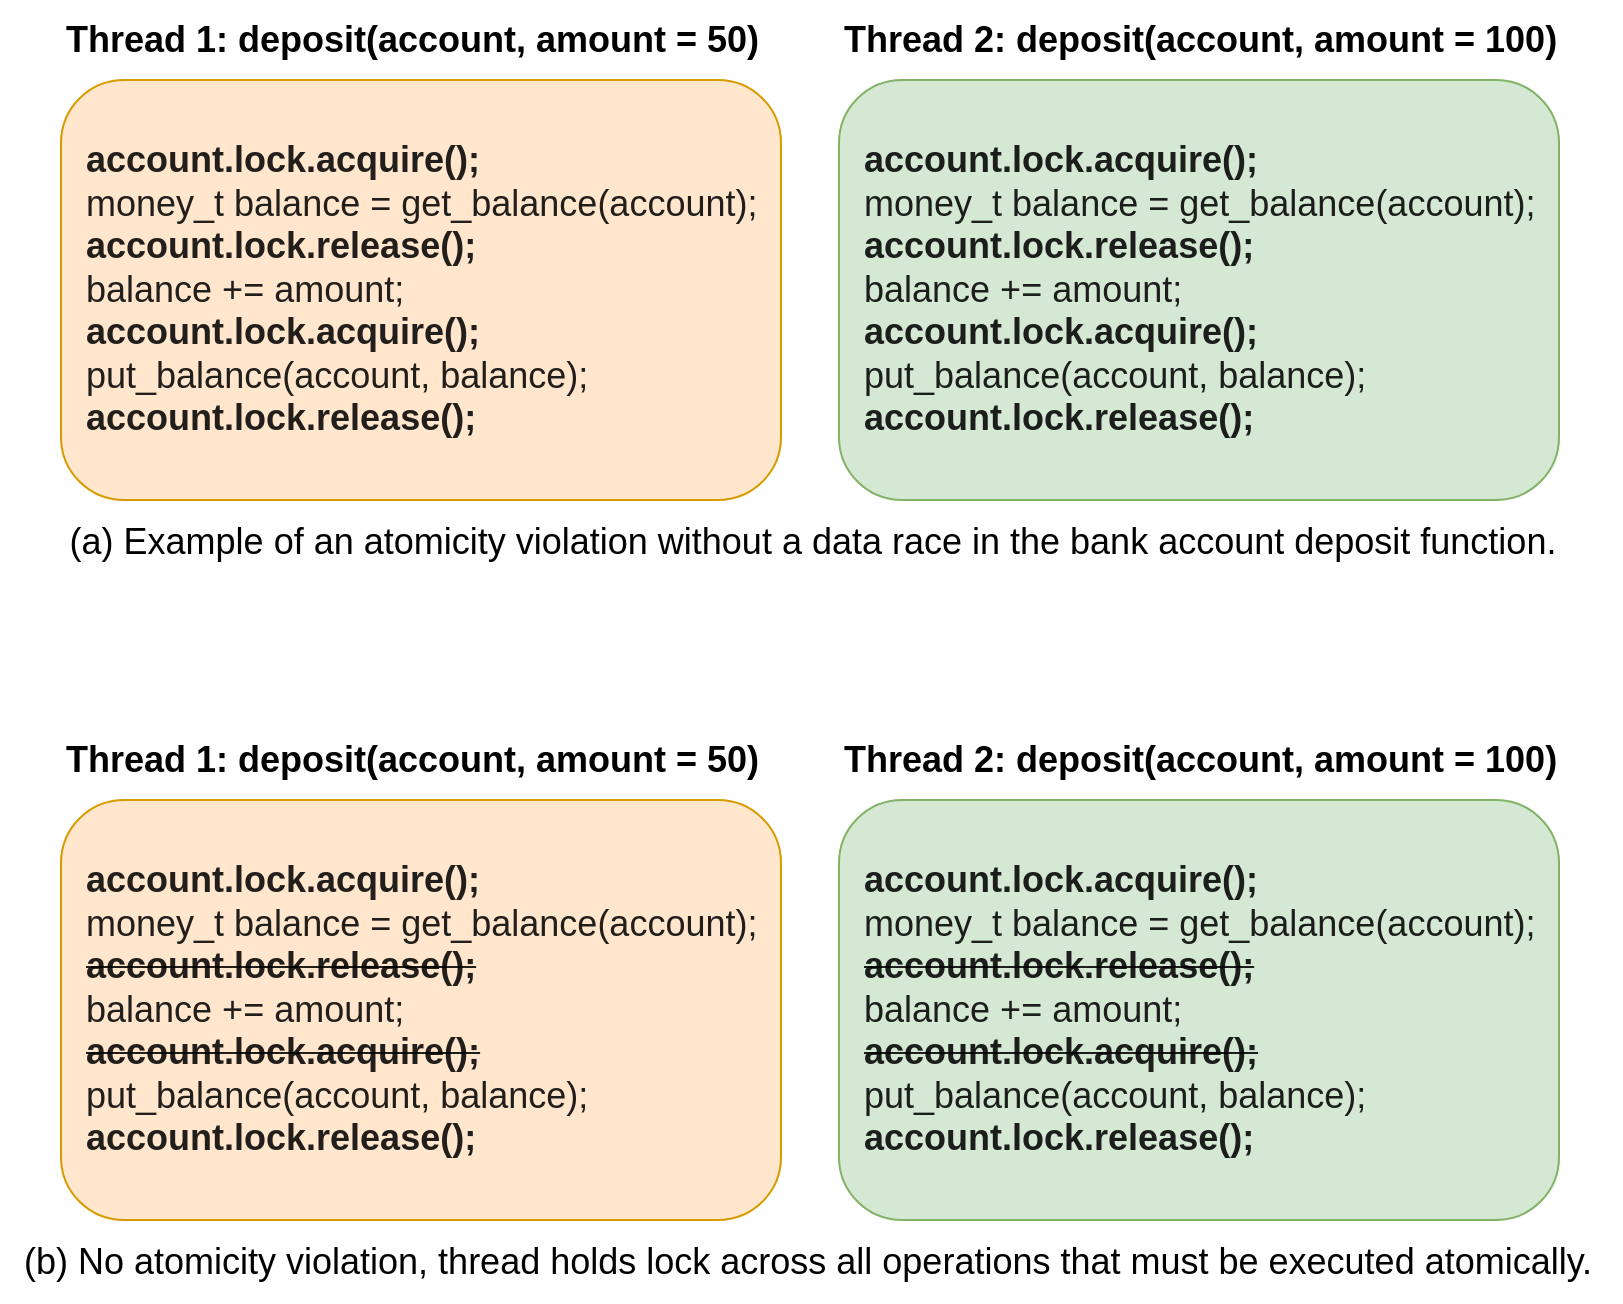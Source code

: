 <mxfile version="20.8.10" type="device"><diagram name="Page-1" id="JeoOWCyOCa7Mguu8PaI7"><mxGraphModel dx="985" dy="728" grid="1" gridSize="10" guides="1" tooltips="1" connect="1" arrows="1" fold="1" page="1" pageScale="1" pageWidth="850" pageHeight="1100" math="0" shadow="0"><root><mxCell id="0"/><mxCell id="1" parent="0"/><mxCell id="iGPy_ZHtx2jETLUPUmeI-13" value="(a) Example of an atomicity violation without a data race in the bank account deposit function." style="text;html=1;align=center;verticalAlign=middle;resizable=0;points=[];autosize=1;strokeColor=none;fillColor=none;fontSize=18;" parent="1" vertex="1"><mxGeometry x="34.5" y="251" width="770" height="40" as="geometry"/></mxCell><mxCell id="iGPy_ZHtx2jETLUPUmeI-36" value="" style="group" parent="1" vertex="1" connectable="0"><mxGeometry x="44.5" width="750" height="250" as="geometry"/></mxCell><mxCell id="iGPy_ZHtx2jETLUPUmeI-8" value="Thread 1: deposit(account, amount = 50)" style="text;strokeColor=none;fillColor=none;html=1;fontSize=18;fontStyle=1;verticalAlign=middle;align=left;" parent="iGPy_ZHtx2jETLUPUmeI-36" vertex="1"><mxGeometry width="350" height="40" as="geometry"/></mxCell><mxCell id="iGPy_ZHtx2jETLUPUmeI-10" value="Thread 2: deposit(account, amount = 100)" style="text;strokeColor=none;fillColor=none;html=1;fontSize=18;fontStyle=1;verticalAlign=middle;align=left;" parent="iGPy_ZHtx2jETLUPUmeI-36" vertex="1"><mxGeometry x="389" width="361" height="40" as="geometry"/></mxCell><mxCell id="iGPy_ZHtx2jETLUPUmeI-4" value="&lt;pre style=&quot;box-sizing: unset; font-family: var(--jp-code-font-family); line-height: var(--jp-code-line-height); color: rgba(0, 0, 0, 0.87); border: none; margin-top: 0px; margin-bottom: 0px; padding: 0px; background-color: var(--jp-layout-color0); overflow: auto; word-break: break-all; overflow-wrap: break-word;&quot;&gt;&lt;code style=&quot;box-sizing: unset; font-family: var(--jp-code-font-family); line-height: var(--jp-code-line-height); border: 0px; background-color: var(--jp-layout-color0); color: var(--jp-content-font-color1); padding: 0px;&quot;&gt;&lt;font style=&quot;font-size: 18px;&quot;&gt;&lt;b&gt;account.lock.acquire();&lt;/b&gt;&lt;/font&gt;&lt;/code&gt;&lt;/pre&gt;&lt;pre style=&quot;box-sizing: unset; font-family: var(--jp-code-font-family); line-height: var(--jp-code-line-height); color: rgba(0, 0, 0, 0.87); border: none; margin-top: 0px; margin-bottom: 0px; padding: 0px; background-color: var(--jp-layout-color0); overflow: auto; word-break: break-all; overflow-wrap: break-word;&quot;&gt;&lt;code style=&quot;box-sizing: unset; font-family: var(--jp-code-font-family); line-height: var(--jp-code-line-height); border: 0px; background-color: var(--jp-layout-color0); color: var(--jp-content-font-color1); padding: 0px;&quot;&gt;&lt;font style=&quot;font-size: 18px;&quot;&gt;money_t balance = get_balance(account);&lt;/font&gt;&lt;/code&gt;&lt;/pre&gt;&lt;pre style=&quot;box-sizing: unset; font-family: var(--jp-code-font-family); line-height: var(--jp-code-line-height); color: rgba(0, 0, 0, 0.87); border: none; margin-top: 0px; margin-bottom: 0px; padding: 0px; background-color: var(--jp-layout-color0); overflow: auto; word-break: break-all; overflow-wrap: break-word;&quot;&gt;&lt;code style=&quot;box-sizing: unset; font-family: var(--jp-code-font-family); line-height: var(--jp-code-line-height); border: 0px; background-color: var(--jp-layout-color0); color: var(--jp-content-font-color1); padding: 0px;&quot;&gt;&lt;font style=&quot;font-size: 18px;&quot;&gt;&lt;b&gt;account.lock.release();&lt;/b&gt;&lt;/font&gt;&lt;/code&gt;&lt;/pre&gt;&lt;pre style=&quot;box-sizing: unset; font-family: var(--jp-code-font-family); line-height: var(--jp-code-line-height); color: rgba(0, 0, 0, 0.87); border: none; margin-top: 0px; margin-bottom: 0px; padding: 0px; background-color: var(--jp-layout-color0); overflow: auto; word-break: break-all; overflow-wrap: break-word;&quot;&gt;&lt;code style=&quot;box-sizing: unset; font-family: var(--jp-code-font-family); line-height: var(--jp-code-line-height); border: 0px; background-color: var(--jp-layout-color0); color: var(--jp-content-font-color1); padding: 0px;&quot;&gt;&lt;font style=&quot;font-size: 18px;&quot;&gt;balance += amount;&lt;br&gt;&lt;b&gt;account.lock.acquire();&lt;br&gt;&lt;/b&gt;&lt;/font&gt;&lt;/code&gt;&lt;/pre&gt;&lt;pre style=&quot;box-sizing: unset; font-family: var(--jp-code-font-family); line-height: var(--jp-code-line-height); color: rgba(0, 0, 0, 0.87); border: none; margin-top: 0px; margin-bottom: 0px; padding: 0px; background-color: var(--jp-layout-color0); overflow: auto; word-break: break-all; overflow-wrap: break-word;&quot;&gt;&lt;code style=&quot;box-sizing: unset; font-family: var(--jp-code-font-family); line-height: var(--jp-code-line-height); border: 0px; background-color: var(--jp-layout-color0); color: var(--jp-content-font-color1); padding: 0px;&quot;&gt;&lt;font style=&quot;font-size: 18px;&quot;&gt;put_balance(account, balance);&lt;/font&gt;&lt;/code&gt;&lt;/pre&gt;&lt;pre style=&quot;box-sizing: unset; font-family: var(--jp-code-font-family); line-height: var(--jp-code-line-height); color: rgba(0, 0, 0, 0.87); border: none; margin-top: 0px; margin-bottom: 0px; padding: 0px; background-color: var(--jp-layout-color0); overflow: auto; word-break: break-all; overflow-wrap: break-word;&quot;&gt;&lt;code style=&quot;box-sizing: unset; font-family: var(--jp-code-font-family); line-height: var(--jp-code-line-height); border: 0px; background-color: var(--jp-layout-color0); color: var(--jp-content-font-color1); padding: 0px;&quot;&gt;&lt;font style=&quot;font-size: 18px;&quot;&gt;&lt;b&gt;account.lock.release();&lt;/b&gt;&lt;/font&gt;&lt;/code&gt;&lt;/pre&gt;" style="rounded=1;whiteSpace=wrap;html=1;fillColor=#ffe6cc;strokeColor=#d79b00;align=left;spacingLeft=10;" parent="iGPy_ZHtx2jETLUPUmeI-36" vertex="1"><mxGeometry y="40" width="360" height="210" as="geometry"/></mxCell><mxCell id="iGPy_ZHtx2jETLUPUmeI-7" value="&lt;pre style=&quot;border: none; background-color: var(--jp-layout-color0); box-sizing: unset; font-family: var(--jp-code-font-family); line-height: var(--jp-code-line-height); color: rgba(0, 0, 0, 0.87); margin-top: 0px; margin-bottom: 0px; padding: 0px; overflow: auto; word-break: break-all; overflow-wrap: break-word;&quot;&gt;&lt;code style=&quot;border: 0px; box-sizing: unset; font-family: var(--jp-code-font-family); line-height: var(--jp-code-line-height); background-color: var(--jp-layout-color0); color: var(--jp-content-font-color1); padding: 0px;&quot;&gt;&lt;font style=&quot;border-color: var(--border-color); font-size: 18px;&quot;&gt;&lt;b&gt;account.lock.acquire();&lt;/b&gt;&lt;/font&gt;&lt;/code&gt;&lt;/pre&gt;&lt;pre style=&quot;box-sizing: unset; font-family: var(--jp-code-font-family); line-height: var(--jp-code-line-height); color: rgba(0, 0, 0, 0.87); border: none; margin-top: 0px; margin-bottom: 0px; padding: 0px; background-color: var(--jp-layout-color0); overflow: auto; word-break: break-all; overflow-wrap: break-word;&quot;&gt;&lt;code style=&quot;box-sizing: unset; font-family: var(--jp-code-font-family); line-height: var(--jp-code-line-height); border: 0px; background-color: var(--jp-layout-color0); color: var(--jp-content-font-color1); padding: 0px;&quot;&gt;&lt;font style=&quot;font-size: 18px;&quot;&gt;money_t balance = get_balance(account);&lt;br&gt;&lt;pre style=&quot;border: none; font-size: 12px; background-color: var(--jp-layout-color0); box-sizing: unset; font-family: var(--jp-code-font-family); line-height: var(--jp-code-line-height); margin-top: 0px; margin-bottom: 0px; padding: 0px; overflow: auto; word-break: break-all; overflow-wrap: break-word;&quot;&gt;&lt;code style=&quot;border: 0px; box-sizing: unset; font-family: var(--jp-code-font-family); line-height: var(--jp-code-line-height); background-color: var(--jp-layout-color0); color: var(--jp-content-font-color1); padding: 0px;&quot;&gt;&lt;font style=&quot;border-color: var(--border-color); font-size: 18px;&quot;&gt;&lt;b&gt;account.lock.release();&lt;/b&gt;&lt;/font&gt;&lt;/code&gt;&lt;/pre&gt;&lt;pre style=&quot;box-sizing: unset; font-family: var(--jp-code-font-family); line-height: var(--jp-code-line-height); color: rgba(0, 0, 0, 0.87); border: none; margin-top: 0px; margin-bottom: 0px; padding: 0px; background-color: var(--jp-layout-color0); overflow: auto; word-break: break-all; overflow-wrap: break-word;&quot;&gt;&lt;span style=&quot;background-color: var(--jp-layout-color0); color: var(--jp-content-font-color1); font-family: var(--jp-code-font-family); white-space: normal;&quot;&gt;balance += amount;&lt;/span&gt;&lt;br&gt;&lt;/pre&gt;&lt;pre style=&quot;border: none; font-size: 12px; background-color: var(--jp-layout-color0); box-sizing: unset; font-family: var(--jp-code-font-family); line-height: var(--jp-code-line-height); margin-top: 0px; margin-bottom: 0px; padding: 0px; overflow: auto; word-break: break-all; overflow-wrap: break-word;&quot;&gt;&lt;b&gt;&lt;span style=&quot;font-size: 18px; background-color: var(--jp-layout-color0); color: var(--jp-content-font-color1); font-family: var(--jp-code-font-family); white-space: normal;&quot;&gt;account.lock.acquire();&lt;/span&gt;&lt;br&gt;&lt;/b&gt;&lt;/pre&gt;put_balance(account, balance);&lt;/font&gt;&lt;/code&gt;&lt;/pre&gt;&lt;pre style=&quot;box-sizing: unset; font-family: var(--jp-code-font-family); line-height: var(--jp-code-line-height); color: rgba(0, 0, 0, 0.87); border: none; margin-top: 0px; margin-bottom: 0px; padding: 0px; background-color: var(--jp-layout-color0); overflow: auto; word-break: break-all; overflow-wrap: break-word;&quot;&gt;&lt;code style=&quot;box-sizing: unset; font-family: var(--jp-code-font-family); line-height: var(--jp-code-line-height); border: 0px; background-color: var(--jp-layout-color0); color: var(--jp-content-font-color1); padding: 0px;&quot;&gt;&lt;font style=&quot;font-size: 18px;&quot;&gt;&lt;b&gt;account.lock.release();&lt;/b&gt;&lt;/font&gt;&lt;/code&gt;&lt;/pre&gt;" style="rounded=1;whiteSpace=wrap;html=1;fillColor=#d5e8d4;strokeColor=#82b366;align=left;spacingLeft=10;" parent="iGPy_ZHtx2jETLUPUmeI-36" vertex="1"><mxGeometry x="389" y="40" width="360" height="210" as="geometry"/></mxCell><mxCell id="H4Zwu_2Zu-7ACk2_LwDL-1" value="(b) No atomicity violation, thread holds lock across all operations that must be executed atomically.&amp;nbsp;" style="text;html=1;align=center;verticalAlign=middle;resizable=0;points=[];autosize=1;strokeColor=none;fillColor=none;fontSize=18;" vertex="1" parent="1"><mxGeometry x="14.5" y="611" width="810" height="40" as="geometry"/></mxCell><mxCell id="H4Zwu_2Zu-7ACk2_LwDL-2" value="" style="group" vertex="1" connectable="0" parent="1"><mxGeometry x="44.5" y="360" width="750" height="250" as="geometry"/></mxCell><mxCell id="H4Zwu_2Zu-7ACk2_LwDL-3" value="Thread 1: deposit(account, amount = 50)" style="text;strokeColor=none;fillColor=none;html=1;fontSize=18;fontStyle=1;verticalAlign=middle;align=left;" vertex="1" parent="H4Zwu_2Zu-7ACk2_LwDL-2"><mxGeometry width="350" height="40" as="geometry"/></mxCell><mxCell id="H4Zwu_2Zu-7ACk2_LwDL-4" value="Thread 2: deposit(account, amount = 100)" style="text;strokeColor=none;fillColor=none;html=1;fontSize=18;fontStyle=1;verticalAlign=middle;align=left;" vertex="1" parent="H4Zwu_2Zu-7ACk2_LwDL-2"><mxGeometry x="389" width="361" height="40" as="geometry"/></mxCell><mxCell id="H4Zwu_2Zu-7ACk2_LwDL-5" value="&lt;pre style=&quot;box-sizing: unset; font-family: var(--jp-code-font-family); line-height: var(--jp-code-line-height); color: rgba(0, 0, 0, 0.87); border: none; margin-top: 0px; margin-bottom: 0px; padding: 0px; background-color: var(--jp-layout-color0); overflow: auto; word-break: break-all; overflow-wrap: break-word;&quot;&gt;&lt;code style=&quot;box-sizing: unset; font-family: var(--jp-code-font-family); line-height: var(--jp-code-line-height); border: 0px; background-color: var(--jp-layout-color0); color: var(--jp-content-font-color1); padding: 0px;&quot;&gt;&lt;font style=&quot;font-size: 18px;&quot;&gt;&lt;b&gt;account.lock.acquire();&lt;/b&gt;&lt;/font&gt;&lt;/code&gt;&lt;/pre&gt;&lt;pre style=&quot;box-sizing: unset; font-family: var(--jp-code-font-family); line-height: var(--jp-code-line-height); color: rgba(0, 0, 0, 0.87); border: none; margin-top: 0px; margin-bottom: 0px; padding: 0px; background-color: var(--jp-layout-color0); overflow: auto; word-break: break-all; overflow-wrap: break-word;&quot;&gt;&lt;code style=&quot;box-sizing: unset; font-family: var(--jp-code-font-family); line-height: var(--jp-code-line-height); border: 0px; background-color: var(--jp-layout-color0); color: var(--jp-content-font-color1); padding: 0px;&quot;&gt;&lt;font style=&quot;font-size: 18px;&quot;&gt;money_t balance = get_balance(account);&lt;/font&gt;&lt;/code&gt;&lt;/pre&gt;&lt;pre style=&quot;box-sizing: unset; font-family: var(--jp-code-font-family); line-height: var(--jp-code-line-height); color: rgba(0, 0, 0, 0.87); border: none; margin-top: 0px; margin-bottom: 0px; padding: 0px; background-color: var(--jp-layout-color0); overflow: auto; word-break: break-all; overflow-wrap: break-word;&quot;&gt;&lt;code style=&quot;box-sizing: unset; font-family: var(--jp-code-font-family); line-height: var(--jp-code-line-height); border: 0px; background-color: var(--jp-layout-color0); color: var(--jp-content-font-color1); padding: 0px;&quot;&gt;&lt;font style=&quot;font-size: 18px;&quot;&gt;&lt;s&gt;&lt;b&gt;account.lock.release();&lt;/b&gt;&lt;/s&gt;&lt;/font&gt;&lt;/code&gt;&lt;/pre&gt;&lt;pre style=&quot;box-sizing: unset; font-family: var(--jp-code-font-family); line-height: var(--jp-code-line-height); color: rgba(0, 0, 0, 0.87); border: none; margin-top: 0px; margin-bottom: 0px; padding: 0px; background-color: var(--jp-layout-color0); overflow: auto; word-break: break-all; overflow-wrap: break-word;&quot;&gt;&lt;code style=&quot;box-sizing: unset; font-family: var(--jp-code-font-family); line-height: var(--jp-code-line-height); border: 0px; background-color: var(--jp-layout-color0); color: var(--jp-content-font-color1); padding: 0px;&quot;&gt;&lt;font style=&quot;font-size: 18px;&quot;&gt;balance += amount;&lt;br&gt;&lt;s style=&quot;background-color: var(--jp-layout-color0); color: var(--jp-content-font-color1); font-family: var(--jp-code-font-family); white-space: normal;&quot;&gt;&lt;b&gt;account.lock.acquire();&lt;/b&gt;&lt;/s&gt;&lt;br&gt;&lt;/font&gt;&lt;/code&gt;&lt;/pre&gt;&lt;pre style=&quot;box-sizing: unset; font-family: var(--jp-code-font-family); line-height: var(--jp-code-line-height); color: rgba(0, 0, 0, 0.87); border: none; margin-top: 0px; margin-bottom: 0px; padding: 0px; background-color: var(--jp-layout-color0); overflow: auto; word-break: break-all; overflow-wrap: break-word;&quot;&gt;&lt;code style=&quot;box-sizing: unset; font-family: var(--jp-code-font-family); line-height: var(--jp-code-line-height); border: 0px; background-color: var(--jp-layout-color0); color: var(--jp-content-font-color1); padding: 0px;&quot;&gt;&lt;font style=&quot;font-size: 18px;&quot;&gt;put_balance(account, balance);&lt;/font&gt;&lt;/code&gt;&lt;/pre&gt;&lt;pre style=&quot;box-sizing: unset; font-family: var(--jp-code-font-family); line-height: var(--jp-code-line-height); color: rgba(0, 0, 0, 0.87); border: none; margin-top: 0px; margin-bottom: 0px; padding: 0px; background-color: var(--jp-layout-color0); overflow: auto; word-break: break-all; overflow-wrap: break-word;&quot;&gt;&lt;code style=&quot;box-sizing: unset; font-family: var(--jp-code-font-family); line-height: var(--jp-code-line-height); border: 0px; background-color: var(--jp-layout-color0); color: var(--jp-content-font-color1); padding: 0px;&quot;&gt;&lt;font style=&quot;font-size: 18px;&quot;&gt;&lt;b&gt;account.lock.release();&lt;/b&gt;&lt;/font&gt;&lt;/code&gt;&lt;/pre&gt;" style="rounded=1;whiteSpace=wrap;html=1;fillColor=#ffe6cc;strokeColor=#d79b00;align=left;spacingLeft=10;" vertex="1" parent="H4Zwu_2Zu-7ACk2_LwDL-2"><mxGeometry y="40" width="360" height="210" as="geometry"/></mxCell><mxCell id="H4Zwu_2Zu-7ACk2_LwDL-6" value="&lt;pre style=&quot;border: none; background-color: var(--jp-layout-color0); box-sizing: unset; font-family: var(--jp-code-font-family); line-height: var(--jp-code-line-height); color: rgba(0, 0, 0, 0.87); margin-top: 0px; margin-bottom: 0px; padding: 0px; overflow: auto; word-break: break-all; overflow-wrap: break-word;&quot;&gt;&lt;code style=&quot;border: 0px; box-sizing: unset; font-family: var(--jp-code-font-family); line-height: var(--jp-code-line-height); background-color: var(--jp-layout-color0); color: var(--jp-content-font-color1); padding: 0px;&quot;&gt;&lt;font style=&quot;border-color: var(--border-color); font-size: 18px;&quot;&gt;&lt;b&gt;account.lock.acquire();&lt;/b&gt;&lt;/font&gt;&lt;/code&gt;&lt;/pre&gt;&lt;pre style=&quot;box-sizing: unset; font-family: var(--jp-code-font-family); line-height: var(--jp-code-line-height); color: rgba(0, 0, 0, 0.87); border: none; margin-top: 0px; margin-bottom: 0px; padding: 0px; background-color: var(--jp-layout-color0); overflow: auto; word-break: break-all; overflow-wrap: break-word;&quot;&gt;&lt;code style=&quot;box-sizing: unset; font-family: var(--jp-code-font-family); line-height: var(--jp-code-line-height); border: 0px; background-color: var(--jp-layout-color0); color: var(--jp-content-font-color1); padding: 0px;&quot;&gt;&lt;font style=&quot;font-size: 18px;&quot;&gt;money_t balance = get_balance(account);&lt;br&gt;&lt;pre style=&quot;border: none; font-size: 12px; background-color: var(--jp-layout-color0); box-sizing: unset; font-family: var(--jp-code-font-family); line-height: var(--jp-code-line-height); margin-top: 0px; margin-bottom: 0px; padding: 0px; overflow: auto; word-break: break-all; overflow-wrap: break-word;&quot;&gt;&lt;code style=&quot;border: 0px; box-sizing: unset; font-family: var(--jp-code-font-family); line-height: var(--jp-code-line-height); background-color: var(--jp-layout-color0); color: var(--jp-content-font-color1); padding: 0px;&quot;&gt;&lt;font style=&quot;border-color: var(--border-color); font-size: 18px;&quot;&gt;&lt;s&gt;&lt;b&gt;account.lock.release();&lt;/b&gt;&lt;/s&gt;&lt;/font&gt;&lt;/code&gt;&lt;/pre&gt;&lt;pre style=&quot;box-sizing: unset; font-family: var(--jp-code-font-family); line-height: var(--jp-code-line-height); color: rgba(0, 0, 0, 0.87); border: none; margin-top: 0px; margin-bottom: 0px; padding: 0px; background-color: var(--jp-layout-color0); overflow: auto; word-break: break-all; overflow-wrap: break-word;&quot;&gt;&lt;span style=&quot;background-color: var(--jp-layout-color0); color: var(--jp-content-font-color1); font-family: var(--jp-code-font-family); white-space: normal;&quot;&gt;balance += amount;&lt;/span&gt;&lt;br&gt;&lt;/pre&gt;&lt;pre style=&quot;border: none; font-size: 12px; background-color: var(--jp-layout-color0); box-sizing: unset; font-family: var(--jp-code-font-family); line-height: var(--jp-code-line-height); margin-top: 0px; margin-bottom: 0px; padding: 0px; overflow: auto; word-break: break-all; overflow-wrap: break-word;&quot;&gt;&lt;s style=&quot;font-size: 18px; background-color: var(--jp-layout-color0); color: var(--jp-content-font-color1); font-family: var(--jp-code-font-family); white-space: normal;&quot;&gt;&lt;b&gt;account.lock.acquire();&lt;/b&gt;&lt;/s&gt;&lt;br&gt;&lt;/pre&gt;put_balance(account, balance);&lt;/font&gt;&lt;/code&gt;&lt;/pre&gt;&lt;pre style=&quot;box-sizing: unset; font-family: var(--jp-code-font-family); line-height: var(--jp-code-line-height); color: rgba(0, 0, 0, 0.87); border: none; margin-top: 0px; margin-bottom: 0px; padding: 0px; background-color: var(--jp-layout-color0); overflow: auto; word-break: break-all; overflow-wrap: break-word;&quot;&gt;&lt;code style=&quot;box-sizing: unset; font-family: var(--jp-code-font-family); line-height: var(--jp-code-line-height); border: 0px; background-color: var(--jp-layout-color0); color: var(--jp-content-font-color1); padding: 0px;&quot;&gt;&lt;font style=&quot;font-size: 18px;&quot;&gt;&lt;b&gt;account.lock.release();&lt;/b&gt;&lt;/font&gt;&lt;/code&gt;&lt;/pre&gt;" style="rounded=1;whiteSpace=wrap;html=1;fillColor=#d5e8d4;strokeColor=#82b366;align=left;spacingLeft=10;" vertex="1" parent="H4Zwu_2Zu-7ACk2_LwDL-2"><mxGeometry x="389" y="40" width="360" height="210" as="geometry"/></mxCell></root></mxGraphModel></diagram></mxfile>